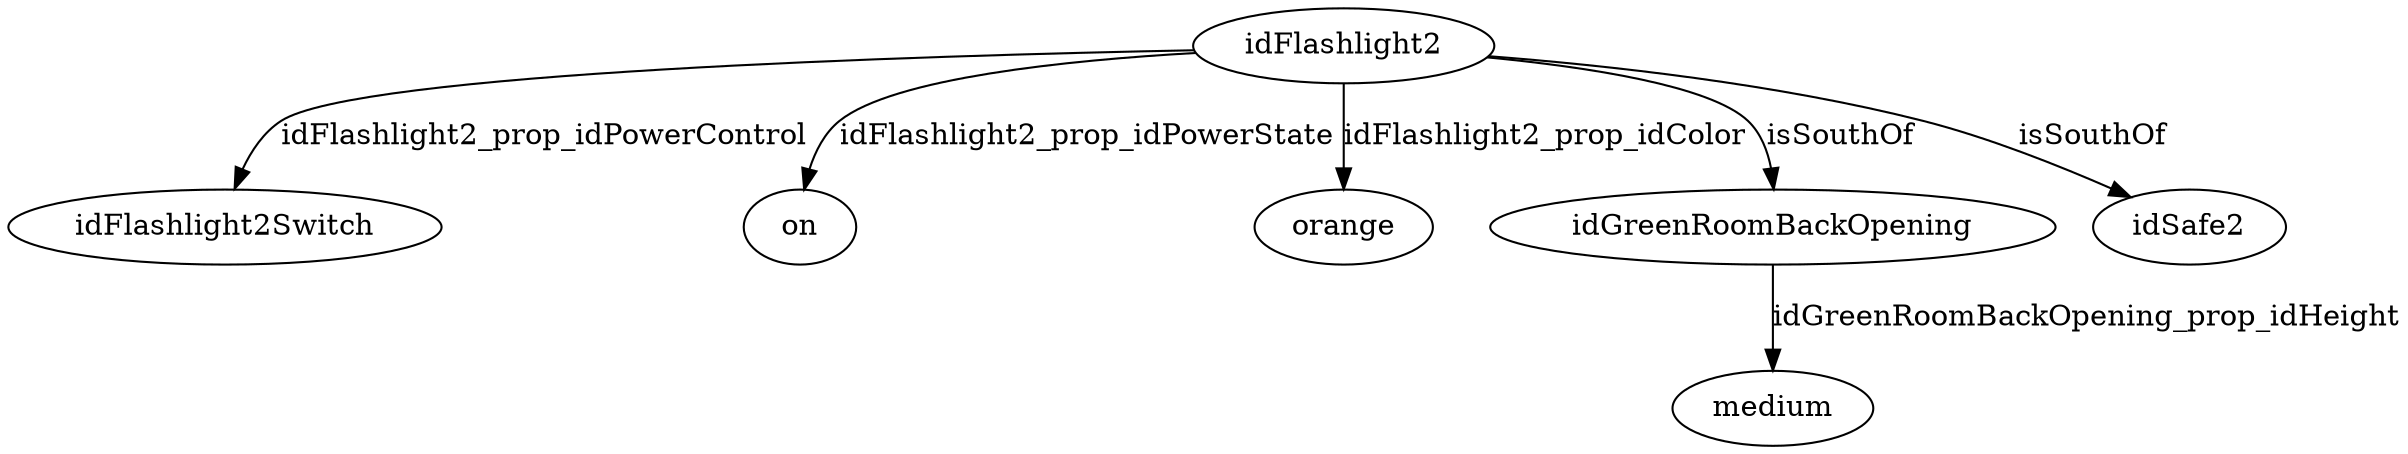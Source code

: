 strict digraph  {
idFlashlight2 [node_type=entity_node, root=root];
idFlashlight2Switch;
on;
orange;
idGreenRoomBackOpening;
medium;
idSafe2;
idFlashlight2 -> idFlashlight2Switch  [edge_type=property, label=idFlashlight2_prop_idPowerControl];
idFlashlight2 -> on  [edge_type=property, label=idFlashlight2_prop_idPowerState];
idFlashlight2 -> orange  [edge_type=property, label=idFlashlight2_prop_idColor];
idFlashlight2 -> idGreenRoomBackOpening  [edge_type=relationship, label=isSouthOf];
idFlashlight2 -> idSafe2  [edge_type=relationship, label=isSouthOf];
idGreenRoomBackOpening -> medium  [edge_type=property, label=idGreenRoomBackOpening_prop_idHeight];
}
